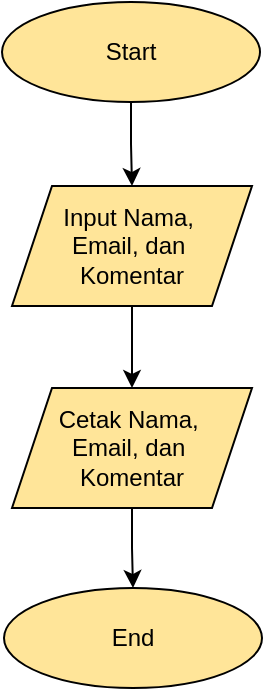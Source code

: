 <mxfile version="24.2.8" type="device">
  <diagram id="6XEX_kwERIgB8tpSy7zC" name="Page-1">
    <mxGraphModel dx="1034" dy="412" grid="1" gridSize="10" guides="1" tooltips="1" connect="1" arrows="1" fold="1" page="1" pageScale="1" pageWidth="827" pageHeight="1169" math="0" shadow="0">
      <root>
        <mxCell id="0" />
        <mxCell id="1" parent="0" />
        <mxCell id="f9UltbASLGdlLFHp-OCo-13" value="" style="edgeStyle=orthogonalEdgeStyle;rounded=0;orthogonalLoop=1;jettySize=auto;html=1;" edge="1" parent="1" source="f9UltbASLGdlLFHp-OCo-1" target="f9UltbASLGdlLFHp-OCo-2">
          <mxGeometry relative="1" as="geometry" />
        </mxCell>
        <mxCell id="f9UltbASLGdlLFHp-OCo-1" value="Start" style="ellipse;whiteSpace=wrap;html=1;fillColor=#FFE599;" vertex="1" parent="1">
          <mxGeometry x="85" y="108" width="129" height="50" as="geometry" />
        </mxCell>
        <mxCell id="f9UltbASLGdlLFHp-OCo-15" value="" style="edgeStyle=orthogonalEdgeStyle;rounded=0;orthogonalLoop=1;jettySize=auto;html=1;" edge="1" parent="1" source="f9UltbASLGdlLFHp-OCo-2" target="f9UltbASLGdlLFHp-OCo-3">
          <mxGeometry relative="1" as="geometry" />
        </mxCell>
        <mxCell id="f9UltbASLGdlLFHp-OCo-2" value="Input Nama,&amp;nbsp;&lt;div&gt;Email, dan&amp;nbsp;&lt;/div&gt;&lt;div&gt;Komentar&lt;/div&gt;" style="shape=parallelogram;perimeter=parallelogramPerimeter;whiteSpace=wrap;html=1;fixedSize=1;fillColor=#FFE599;" vertex="1" parent="1">
          <mxGeometry x="90" y="200" width="120" height="60" as="geometry" />
        </mxCell>
        <mxCell id="f9UltbASLGdlLFHp-OCo-16" value="" style="edgeStyle=orthogonalEdgeStyle;rounded=0;orthogonalLoop=1;jettySize=auto;html=1;" edge="1" parent="1" source="f9UltbASLGdlLFHp-OCo-3" target="f9UltbASLGdlLFHp-OCo-4">
          <mxGeometry relative="1" as="geometry" />
        </mxCell>
        <mxCell id="f9UltbASLGdlLFHp-OCo-3" value="Cetak Nama,&amp;nbsp;&lt;div&gt;Email, dan&amp;nbsp;&lt;/div&gt;&lt;div&gt;Komentar&lt;/div&gt;" style="shape=parallelogram;perimeter=parallelogramPerimeter;whiteSpace=wrap;html=1;fixedSize=1;fillColor=#FFE599;" vertex="1" parent="1">
          <mxGeometry x="90" y="301" width="120" height="60" as="geometry" />
        </mxCell>
        <mxCell id="f9UltbASLGdlLFHp-OCo-4" value="End" style="ellipse;whiteSpace=wrap;html=1;fillColor=#FFE599;" vertex="1" parent="1">
          <mxGeometry x="86" y="401" width="129" height="50" as="geometry" />
        </mxCell>
      </root>
    </mxGraphModel>
  </diagram>
</mxfile>
